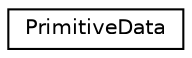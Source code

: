 digraph "Graphical Class Hierarchy"
{
 // LATEX_PDF_SIZE
  edge [fontname="Helvetica",fontsize="10",labelfontname="Helvetica",labelfontsize="10"];
  node [fontname="Helvetica",fontsize="10",shape=record];
  rankdir="LR";
  Node0 [label="PrimitiveData",height=0.2,width=0.4,color="black", fillcolor="white", style="filled",URL="$classPrimitiveData.html",tooltip=" "];
}

